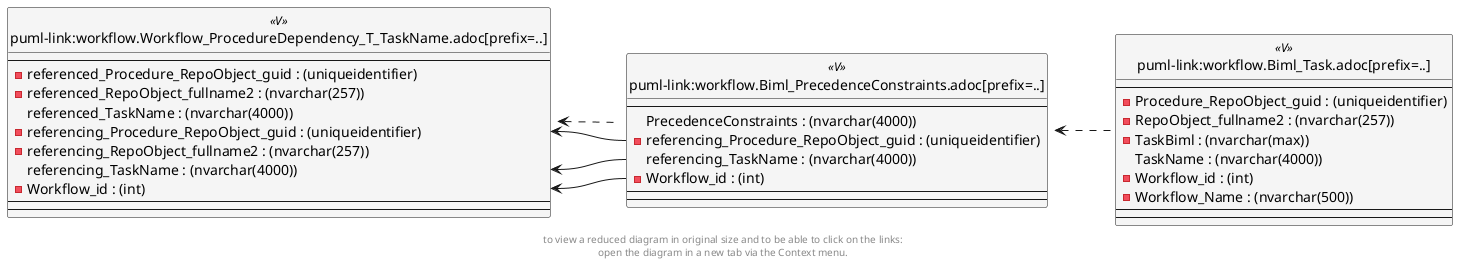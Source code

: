 @startuml
left to right direction
'top to bottom direction
hide circle
'avoide "." issues:
set namespaceSeparator none


skinparam class {
  BackgroundColor White
  BackgroundColor<<FN>> Yellow
  BackgroundColor<<FS>> Yellow
  BackgroundColor<<FT>> LightGray
  BackgroundColor<<IF>> Yellow
  BackgroundColor<<IS>> Yellow
  BackgroundColor<<P>> Aqua
  BackgroundColor<<PC>> Aqua
  BackgroundColor<<SN>> Yellow
  BackgroundColor<<SO>> SlateBlue
  BackgroundColor<<TF>> LightGray
  BackgroundColor<<TR>> Tomato
  BackgroundColor<<U>> White
  BackgroundColor<<V>> WhiteSmoke
  BackgroundColor<<X>> Aqua
}


entity "puml-link:workflow.Biml_PrecedenceConstraints.adoc[prefix=..]" as workflow.Biml_PrecedenceConstraints << V >> {
  --
  PrecedenceConstraints : (nvarchar(4000))
  - referencing_Procedure_RepoObject_guid : (uniqueidentifier)
  referencing_TaskName : (nvarchar(4000))
  - Workflow_id : (int)
  --
  --
}

entity "puml-link:workflow.Biml_Task.adoc[prefix=..]" as workflow.Biml_Task << V >> {
  --
  - Procedure_RepoObject_guid : (uniqueidentifier)
  - RepoObject_fullname2 : (nvarchar(257))
  - TaskBiml : (nvarchar(max))
  TaskName : (nvarchar(4000))
  - Workflow_id : (int)
  - Workflow_Name : (nvarchar(500))
  --
  --
}

entity "puml-link:workflow.Workflow_ProcedureDependency_T_TaskName.adoc[prefix=..]" as workflow.Workflow_ProcedureDependency_T_TaskName << V >> {
  --
  - referenced_Procedure_RepoObject_guid : (uniqueidentifier)
  - referenced_RepoObject_fullname2 : (nvarchar(257))
  referenced_TaskName : (nvarchar(4000))
  - referencing_Procedure_RepoObject_guid : (uniqueidentifier)
  - referencing_RepoObject_fullname2 : (nvarchar(257))
  referencing_TaskName : (nvarchar(4000))
  - Workflow_id : (int)
  --
  --
}

workflow.Biml_PrecedenceConstraints <.. workflow.Biml_Task
workflow.Workflow_ProcedureDependency_T_TaskName <.. workflow.Biml_PrecedenceConstraints
workflow.Workflow_ProcedureDependency_T_TaskName::referencing_Procedure_RepoObject_guid <-- workflow.Biml_PrecedenceConstraints::referencing_Procedure_RepoObject_guid
workflow.Workflow_ProcedureDependency_T_TaskName::referencing_TaskName <-- workflow.Biml_PrecedenceConstraints::referencing_TaskName
workflow.Workflow_ProcedureDependency_T_TaskName::Workflow_id <-- workflow.Biml_PrecedenceConstraints::Workflow_id
footer
to view a reduced diagram in original size and to be able to click on the links:
open the diagram in a new tab via the Context menu.
end footer

@enduml

